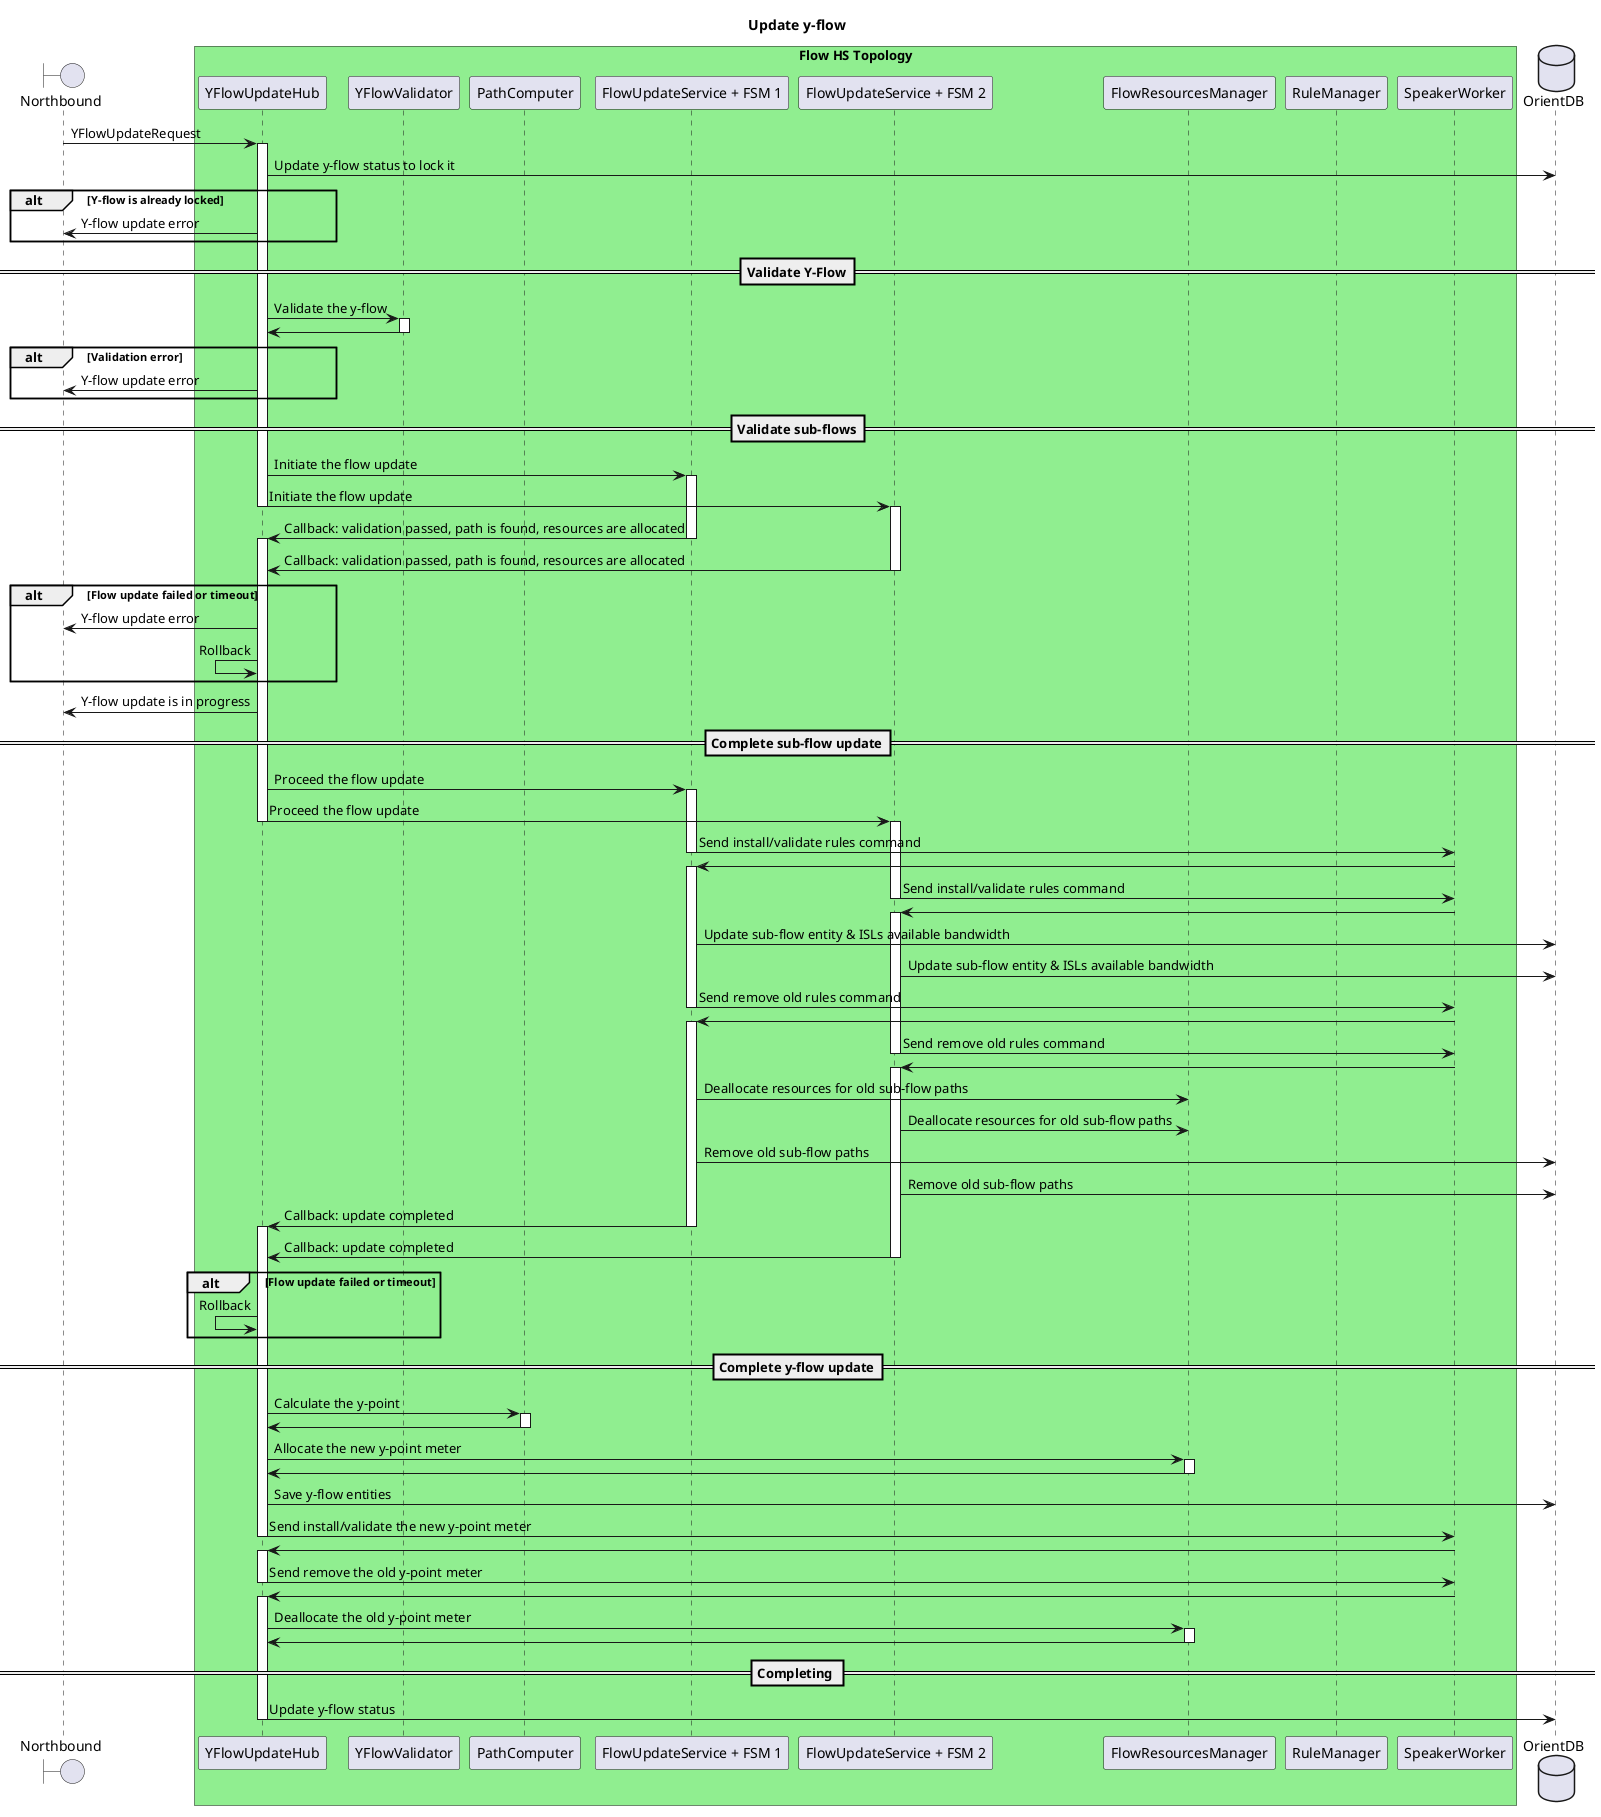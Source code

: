 @startuml
title Update y-flow

boundary Northbound
box "Flow HS Topology" #LightGreen
    participant YFlowUpdateHub
    participant YFlowValidator
    participant PathComputer
    participant FlowUpdateService1 as "FlowUpdateService + FSM 1"
    participant FlowUpdateService2 as "FlowUpdateService + FSM 2"
    participant FlowResourcesManager
    participant RuleManager
    participant SpeakerWorker
end box
database OrientDB

Northbound -> YFlowUpdateHub : YFlowUpdateRequest
activate YFlowUpdateHub
YFlowUpdateHub -> OrientDB : Update y-flow status to lock it
alt Y-flow is already locked
    Northbound <- YFlowUpdateHub : Y-flow update error
end

==Validate Y-Flow==
YFlowUpdateHub -> YFlowValidator : Validate the y-flow
activate YFlowValidator
YFlowUpdateHub <- YFlowValidator
deactivate YFlowValidator
alt Validation error
    Northbound <- YFlowUpdateHub : Y-flow update error
end

==Validate sub-flows==
YFlowUpdateHub -> FlowUpdateService1 : Initiate the flow update
activate FlowUpdateService1
YFlowUpdateHub -> FlowUpdateService2 : Initiate the flow update
deactivate YFlowUpdateHub
activate FlowUpdateService2

YFlowUpdateHub <- FlowUpdateService1 : Callback: validation passed, path is found, resources are allocated
deactivate FlowUpdateService1
activate YFlowUpdateHub
YFlowUpdateHub <- FlowUpdateService2 : Callback: validation passed, path is found, resources are allocated
deactivate FlowUpdateService2

alt Flow update failed or timeout
    Northbound <- YFlowUpdateHub : Y-flow update error
    YFlowUpdateHub <- YFlowUpdateHub : Rollback
end
Northbound <- YFlowUpdateHub : Y-flow update is in progress

==Complete sub-flow update==
YFlowUpdateHub -> FlowUpdateService1 : Proceed the flow update
activate FlowUpdateService1
YFlowUpdateHub -> FlowUpdateService2 : Proceed the flow update
deactivate YFlowUpdateHub
activate FlowUpdateService2

FlowUpdateService1 -> SpeakerWorker : Send install/validate rules command
deactivate FlowUpdateService1
FlowUpdateService1 <- SpeakerWorker
activate FlowUpdateService1
FlowUpdateService2 -> SpeakerWorker : Send install/validate rules command
deactivate FlowUpdateService2
FlowUpdateService2 <- SpeakerWorker
activate FlowUpdateService2

FlowUpdateService1 -> OrientDB : Update sub-flow entity & ISLs available bandwidth
FlowUpdateService2 -> OrientDB : Update sub-flow entity & ISLs available bandwidth

FlowUpdateService1 -> SpeakerWorker : Send remove old rules command
deactivate FlowUpdateService1
FlowUpdateService1 <- SpeakerWorker
activate FlowUpdateService1
FlowUpdateService2 -> SpeakerWorker : Send remove old rules command
deactivate FlowUpdateService2
FlowUpdateService2 <- SpeakerWorker
activate FlowUpdateService2

FlowUpdateService1 -> FlowResourcesManager : Deallocate resources for old sub-flow paths
FlowUpdateService2 -> FlowResourcesManager : Deallocate resources for old sub-flow paths

FlowUpdateService1 -> OrientDB : Remove old sub-flow paths
FlowUpdateService2 -> OrientDB : Remove old sub-flow paths

YFlowUpdateHub <- FlowUpdateService1 : Callback: update completed
deactivate FlowUpdateService1
activate YFlowUpdateHub
YFlowUpdateHub <- FlowUpdateService2 : Callback: update completed
deactivate FlowUpdateService2

alt Flow update failed or timeout
    YFlowUpdateHub <- YFlowUpdateHub : Rollback
end

==Complete y-flow update==
YFlowUpdateHub -> PathComputer : Calculate the y-point
activate PathComputer
YFlowUpdateHub <- PathComputer
deactivate PathComputer

YFlowUpdateHub -> FlowResourcesManager : Allocate the new y-point meter
activate FlowResourcesManager
YFlowUpdateHub <- FlowResourcesManager
deactivate FlowResourcesManager

YFlowUpdateHub -> OrientDB : Save y-flow entities

YFlowUpdateHub -> SpeakerWorker : Send install/validate the new y-point meter
deactivate YFlowUpdateHub
YFlowUpdateHub <- SpeakerWorker
activate YFlowUpdateHub

YFlowUpdateHub -> SpeakerWorker : Send remove the old y-point meter
deactivate YFlowUpdateHub
YFlowUpdateHub <- SpeakerWorker
activate YFlowUpdateHub

YFlowUpdateHub -> FlowResourcesManager : Deallocate the old y-point meter
activate FlowResourcesManager
YFlowUpdateHub <- FlowResourcesManager
deactivate FlowResourcesManager

== Completing ==
YFlowUpdateHub -> OrientDB : Update y-flow status

deactivate YFlowUpdateHub

@enduml